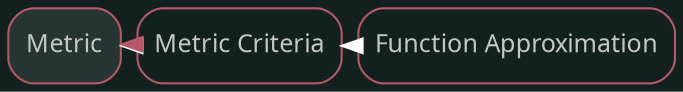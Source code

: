 digraph "Metric" {graph [nodesep=0,ranksep=0,rankdir="LR",bgcolor="#132020"];node [shape="rectangle",style="rounded,filled",fontname="sans",fontsize="12px",labelfontname="sans",color="#b75867",fillcolor="#273434",fontcolor="#c4c7c7"];"Metric" [label="Metric",tooltip="Metric",URL="../Metric.html",target="_parent"];subgraph "Forward Metric" {edge [color="#b75867"];}
node [shape="rectangle",style="rounded",fontname="sans",fontsize="12px",labelfontname="sans",color="#b75867",fillcolor="#FFFFFF",fontcolor="#c4c7c7"];"Metric Criteria" [label="Metric Criteria",tooltip="Metric Criteria",URL="../Metric Criteria.html",target="_parent"];subgraph "Backward Metric" {edge [dir="back",color="#FFFFFF"];"Metric" -> "Metric Criteria";}node [shape="rectangle",style="rounded,filled",fontname="sans",fontsize="12px",labelfontname="sans",color="#b75867",fillcolor="#273434",fontcolor="#c4c7c7"];"Metric Criteria" [label="Metric Criteria",tooltip="Metric Criteria",URL="../Metric Criteria.html",target="_parent"];"Metric" [label="Metric",tooltip="Metric",URL="../Metric.html",target="_parent"];subgraph "Forward Metric Criteria" {edge [color="#b75867"];"Metric Criteria" -> "Metric";}
node [shape="rectangle",style="rounded",fontname="sans",fontsize="12px",labelfontname="sans",color="#b75867",fillcolor="#FFFFFF",fontcolor="#c4c7c7"];"Function Approximation" [label="Function Approximation",tooltip="Function Approximation",URL="../Function Approximation.html",target="_parent"];subgraph "Backward Metric Criteria" {edge [dir="back",color="#FFFFFF"];"Metric Criteria" -> "Function Approximation";}}